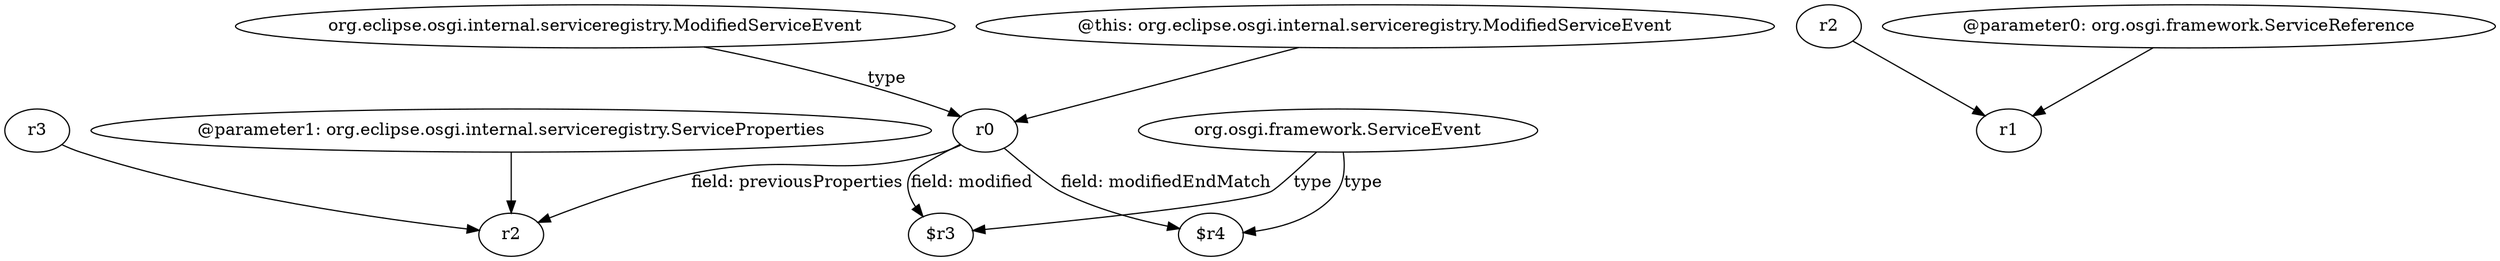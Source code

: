 digraph g {
0[label="r0"]
1[label="r2"]
0->1[label="field: previousProperties"]
2[label="org.eclipse.osgi.internal.serviceregistry.ModifiedServiceEvent"]
2->0[label="type"]
3[label="org.osgi.framework.ServiceEvent"]
4[label="$r3"]
3->4[label="type"]
5[label="r2"]
6[label="r1"]
5->6[label=""]
7[label="@parameter1: org.eclipse.osgi.internal.serviceregistry.ServiceProperties"]
7->1[label=""]
8[label="$r4"]
0->8[label="field: modifiedEndMatch"]
9[label="r3"]
9->1[label=""]
10[label="@this: org.eclipse.osgi.internal.serviceregistry.ModifiedServiceEvent"]
10->0[label=""]
11[label="@parameter0: org.osgi.framework.ServiceReference"]
11->6[label=""]
3->8[label="type"]
0->4[label="field: modified"]
}